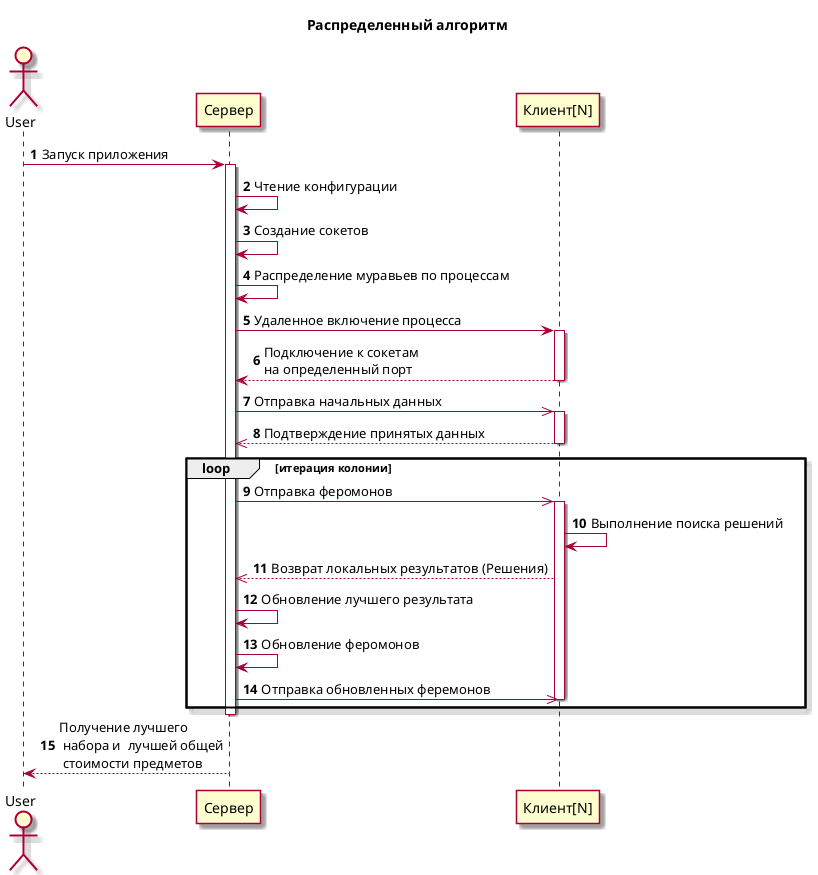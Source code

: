 @startuml ElDoc

autonumber
title Распределенный алгоритм
skin rose
actor User
participant Server as "Сервер"
participant Client as "Клиент[N]"

User -> Server : Запуск приложения
activate Server
Server -> Server : Чтение конфигурации
Server -> Server : Создание сокетов
Server -> Server : Распределение муравьев по процессам
Server -> Client : Удаленное включение процесса
activate Client

Client --> Server : Подключение к сокетам \nна определенный порт
deactivate Client

Server ->> Client: Отправка начальных данных
activate Client

Client -->> Server: Подтверждение принятых данных
deactivate Client


loop итерация колонии
Server ->> Client: Отправка феромонов
activate Client
Client -> Client: Выполнение поиска решений
Client -->> Server: Возврат локальных результатов (Решения)
Server -> Server : Обновление лучшего результата
Server -> Server: Обновление феромонов
Server ->> Client: Отправка обновленных феремонов
deactivate Client
end
deactivate Server

Server --> User : Получение лучшего\n набора и  лучшей общей\n стоимости предметов 
@enduml
